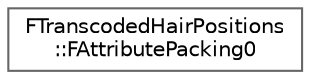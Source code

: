 digraph "Graphical Class Hierarchy"
{
 // INTERACTIVE_SVG=YES
 // LATEX_PDF_SIZE
  bgcolor="transparent";
  edge [fontname=Helvetica,fontsize=10,labelfontname=Helvetica,labelfontsize=10];
  node [fontname=Helvetica,fontsize=10,shape=box,height=0.2,width=0.4];
  rankdir="LR";
  Node0 [id="Node000000",label="FTranscodedHairPositions\l::FAttributePacking0",height=0.2,width=0.4,color="grey40", fillcolor="white", style="filled",URL="$d3/d87/structFTranscodedHairPositions_1_1FAttributePacking0.html",tooltip=" "];
}
